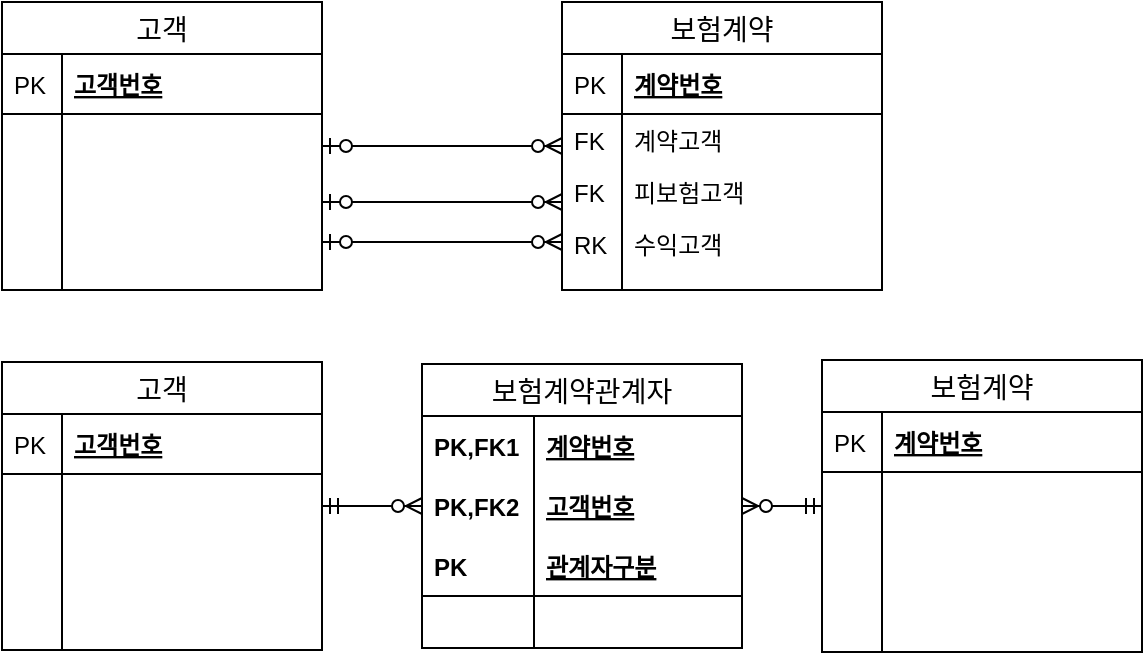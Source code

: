 <mxfile version="13.1.3" pages="4">
    <diagram id="6hGFLwfOUW9BJ-s0fimq" name="Page-1">
        <mxGraphModel dx="898" dy="680" grid="1" gridSize="10" guides="1" tooltips="1" connect="1" arrows="1" fold="1" page="1" pageScale="1" pageWidth="827" pageHeight="1169" math="0" shadow="0">
            <root>
                <mxCell id="0"/>
                <mxCell id="1" parent="0"/>
                <mxCell id="2" value="고객" style="swimlane;fontStyle=0;childLayout=stackLayout;horizontal=1;startSize=26;horizontalStack=0;resizeParent=1;resizeParentMax=0;resizeLast=0;collapsible=1;marginBottom=0;align=center;fontSize=14;" vertex="1" parent="1">
                    <mxGeometry x="160" y="280" width="160" height="144" as="geometry"/>
                </mxCell>
                <mxCell id="3" value="고객번호" style="shape=partialRectangle;top=0;left=0;right=0;bottom=1;align=left;verticalAlign=middle;fillColor=none;spacingLeft=34;spacingRight=4;overflow=hidden;rotatable=0;points=[[0,0.5],[1,0.5]];portConstraint=eastwest;dropTarget=0;fontStyle=5;fontSize=12;" vertex="1" parent="2">
                    <mxGeometry y="26" width="160" height="30" as="geometry"/>
                </mxCell>
                <mxCell id="4" value="PK" style="shape=partialRectangle;top=0;left=0;bottom=0;fillColor=none;align=left;verticalAlign=middle;spacingLeft=4;spacingRight=4;overflow=hidden;rotatable=0;points=[];portConstraint=eastwest;part=1;fontSize=12;" vertex="1" connectable="0" parent="3">
                    <mxGeometry width="30" height="30" as="geometry"/>
                </mxCell>
                <mxCell id="5" value="" style="shape=partialRectangle;top=0;left=0;right=0;bottom=0;align=left;verticalAlign=top;fillColor=none;spacingLeft=34;spacingRight=4;overflow=hidden;rotatable=0;points=[[0,0.5],[1,0.5]];portConstraint=eastwest;dropTarget=0;fontSize=12;" vertex="1" parent="2">
                    <mxGeometry y="56" width="160" height="26" as="geometry"/>
                </mxCell>
                <mxCell id="6" value="" style="shape=partialRectangle;top=0;left=0;bottom=0;fillColor=none;align=left;verticalAlign=top;spacingLeft=4;spacingRight=4;overflow=hidden;rotatable=0;points=[];portConstraint=eastwest;part=1;fontSize=12;" vertex="1" connectable="0" parent="5">
                    <mxGeometry width="30" height="26" as="geometry"/>
                </mxCell>
                <mxCell id="7" value="" style="shape=partialRectangle;top=0;left=0;right=0;bottom=0;align=left;verticalAlign=top;fillColor=none;spacingLeft=34;spacingRight=4;overflow=hidden;rotatable=0;points=[[0,0.5],[1,0.5]];portConstraint=eastwest;dropTarget=0;fontSize=12;" vertex="1" parent="2">
                    <mxGeometry y="82" width="160" height="26" as="geometry"/>
                </mxCell>
                <mxCell id="8" value="" style="shape=partialRectangle;top=0;left=0;bottom=0;fillColor=none;align=left;verticalAlign=top;spacingLeft=4;spacingRight=4;overflow=hidden;rotatable=0;points=[];portConstraint=eastwest;part=1;fontSize=12;" vertex="1" connectable="0" parent="7">
                    <mxGeometry width="30" height="26" as="geometry"/>
                </mxCell>
                <mxCell id="9" value="" style="shape=partialRectangle;top=0;left=0;right=0;bottom=0;align=left;verticalAlign=top;fillColor=none;spacingLeft=34;spacingRight=4;overflow=hidden;rotatable=0;points=[[0,0.5],[1,0.5]];portConstraint=eastwest;dropTarget=0;fontSize=12;" vertex="1" parent="2">
                    <mxGeometry y="108" width="160" height="26" as="geometry"/>
                </mxCell>
                <mxCell id="10" value="" style="shape=partialRectangle;top=0;left=0;bottom=0;fillColor=none;align=left;verticalAlign=top;spacingLeft=4;spacingRight=4;overflow=hidden;rotatable=0;points=[];portConstraint=eastwest;part=1;fontSize=12;" vertex="1" connectable="0" parent="9">
                    <mxGeometry width="30" height="26" as="geometry"/>
                </mxCell>
                <mxCell id="11" value="" style="shape=partialRectangle;top=0;left=0;right=0;bottom=0;align=left;verticalAlign=top;fillColor=none;spacingLeft=34;spacingRight=4;overflow=hidden;rotatable=0;points=[[0,0.5],[1,0.5]];portConstraint=eastwest;dropTarget=0;fontSize=12;" vertex="1" parent="2">
                    <mxGeometry y="134" width="160" height="10" as="geometry"/>
                </mxCell>
                <mxCell id="12" value="" style="shape=partialRectangle;top=0;left=0;bottom=0;fillColor=none;align=left;verticalAlign=top;spacingLeft=4;spacingRight=4;overflow=hidden;rotatable=0;points=[];portConstraint=eastwest;part=1;fontSize=12;" vertex="1" connectable="0" parent="11">
                    <mxGeometry width="30" height="10" as="geometry"/>
                </mxCell>
                <mxCell id="13" value="보험계약" style="swimlane;fontStyle=0;childLayout=stackLayout;horizontal=1;startSize=26;horizontalStack=0;resizeParent=1;resizeParentMax=0;resizeLast=0;collapsible=1;marginBottom=0;align=center;fontSize=14;" vertex="1" parent="1">
                    <mxGeometry x="440" y="280" width="160" height="144" as="geometry"/>
                </mxCell>
                <mxCell id="14" value="계약번호" style="shape=partialRectangle;top=0;left=0;right=0;bottom=1;align=left;verticalAlign=middle;fillColor=none;spacingLeft=34;spacingRight=4;overflow=hidden;rotatable=0;points=[[0,0.5],[1,0.5]];portConstraint=eastwest;dropTarget=0;fontStyle=5;fontSize=12;" vertex="1" parent="13">
                    <mxGeometry y="26" width="160" height="30" as="geometry"/>
                </mxCell>
                <mxCell id="15" value="PK" style="shape=partialRectangle;top=0;left=0;bottom=0;fillColor=none;align=left;verticalAlign=middle;spacingLeft=4;spacingRight=4;overflow=hidden;rotatable=0;points=[];portConstraint=eastwest;part=1;fontSize=12;" vertex="1" connectable="0" parent="14">
                    <mxGeometry width="30" height="30" as="geometry"/>
                </mxCell>
                <mxCell id="16" value="계약고객" style="shape=partialRectangle;top=0;left=0;right=0;bottom=0;align=left;verticalAlign=top;fillColor=none;spacingLeft=34;spacingRight=4;overflow=hidden;rotatable=0;points=[[0,0.5],[1,0.5]];portConstraint=eastwest;dropTarget=0;fontSize=12;" vertex="1" parent="13">
                    <mxGeometry y="56" width="160" height="26" as="geometry"/>
                </mxCell>
                <mxCell id="17" value="FK" style="shape=partialRectangle;top=0;left=0;bottom=0;fillColor=none;align=left;verticalAlign=top;spacingLeft=4;spacingRight=4;overflow=hidden;rotatable=0;points=[];portConstraint=eastwest;part=1;fontSize=12;" vertex="1" connectable="0" parent="16">
                    <mxGeometry width="30" height="26" as="geometry"/>
                </mxCell>
                <mxCell id="18" value="피보험고객" style="shape=partialRectangle;top=0;left=0;right=0;bottom=0;align=left;verticalAlign=top;fillColor=none;spacingLeft=34;spacingRight=4;overflow=hidden;rotatable=0;points=[[0,0.5],[1,0.5]];portConstraint=eastwest;dropTarget=0;fontSize=12;" vertex="1" parent="13">
                    <mxGeometry y="82" width="160" height="26" as="geometry"/>
                </mxCell>
                <mxCell id="19" value="FK" style="shape=partialRectangle;top=0;left=0;bottom=0;fillColor=none;align=left;verticalAlign=top;spacingLeft=4;spacingRight=4;overflow=hidden;rotatable=0;points=[];portConstraint=eastwest;part=1;fontSize=12;" vertex="1" connectable="0" parent="18">
                    <mxGeometry width="30" height="26" as="geometry"/>
                </mxCell>
                <mxCell id="20" value="수익고객" style="shape=partialRectangle;top=0;left=0;right=0;bottom=0;align=left;verticalAlign=top;fillColor=none;spacingLeft=34;spacingRight=4;overflow=hidden;rotatable=0;points=[[0,0.5],[1,0.5]];portConstraint=eastwest;dropTarget=0;fontSize=12;" vertex="1" parent="13">
                    <mxGeometry y="108" width="160" height="26" as="geometry"/>
                </mxCell>
                <mxCell id="21" value="RK" style="shape=partialRectangle;top=0;left=0;bottom=0;fillColor=none;align=left;verticalAlign=top;spacingLeft=4;spacingRight=4;overflow=hidden;rotatable=0;points=[];portConstraint=eastwest;part=1;fontSize=12;" vertex="1" connectable="0" parent="20">
                    <mxGeometry width="30" height="26" as="geometry"/>
                </mxCell>
                <mxCell id="22" value="" style="shape=partialRectangle;top=0;left=0;right=0;bottom=0;align=left;verticalAlign=top;fillColor=none;spacingLeft=34;spacingRight=4;overflow=hidden;rotatable=0;points=[[0,0.5],[1,0.5]];portConstraint=eastwest;dropTarget=0;fontSize=12;" vertex="1" parent="13">
                    <mxGeometry y="134" width="160" height="10" as="geometry"/>
                </mxCell>
                <mxCell id="23" value="" style="shape=partialRectangle;top=0;left=0;bottom=0;fillColor=none;align=left;verticalAlign=top;spacingLeft=4;spacingRight=4;overflow=hidden;rotatable=0;points=[];portConstraint=eastwest;part=1;fontSize=12;" vertex="1" connectable="0" parent="22">
                    <mxGeometry width="30" height="10" as="geometry"/>
                </mxCell>
                <mxCell id="25" value="" style="edgeStyle=entityRelationEdgeStyle;fontSize=12;html=1;endArrow=ERzeroToMany;startArrow=ERzeroToOne;" edge="1" parent="1" source="2" target="13">
                    <mxGeometry width="100" height="100" relative="1" as="geometry">
                        <mxPoint x="340" y="300" as="sourcePoint"/>
                        <mxPoint x="440" y="200" as="targetPoint"/>
                    </mxGeometry>
                </mxCell>
                <mxCell id="26" value="" style="edgeStyle=entityRelationEdgeStyle;fontSize=12;html=1;endArrow=ERzeroToMany;startArrow=ERzeroToOne;" edge="1" parent="1">
                    <mxGeometry width="100" height="100" relative="1" as="geometry">
                        <mxPoint x="320" y="380" as="sourcePoint"/>
                        <mxPoint x="440" y="380" as="targetPoint"/>
                    </mxGeometry>
                </mxCell>
                <mxCell id="27" value="" style="edgeStyle=entityRelationEdgeStyle;fontSize=12;html=1;endArrow=ERzeroToMany;startArrow=ERzeroToOne;" edge="1" parent="1">
                    <mxGeometry width="100" height="100" relative="1" as="geometry">
                        <mxPoint x="320" y="400" as="sourcePoint"/>
                        <mxPoint x="440" y="400" as="targetPoint"/>
                    </mxGeometry>
                </mxCell>
                <mxCell id="50" value="" style="edgeStyle=entityRelationEdgeStyle;fontSize=12;html=1;endArrow=ERzeroToMany;startArrow=ERmandOne;startFill=0;" edge="1" parent="1" source="28" target="92">
                    <mxGeometry width="100" height="100" relative="1" as="geometry">
                        <mxPoint x="340" y="480" as="sourcePoint"/>
                        <mxPoint x="400" y="524" as="targetPoint"/>
                    </mxGeometry>
                </mxCell>
                <mxCell id="28" value="고객" style="swimlane;fontStyle=0;childLayout=stackLayout;horizontal=1;startSize=26;horizontalStack=0;resizeParent=1;resizeParentMax=0;resizeLast=0;collapsible=1;marginBottom=0;align=center;fontSize=14;" vertex="1" parent="1">
                    <mxGeometry x="160" y="460" width="160" height="144" as="geometry"/>
                </mxCell>
                <mxCell id="29" value="고객번호" style="shape=partialRectangle;top=0;left=0;right=0;bottom=1;align=left;verticalAlign=middle;fillColor=none;spacingLeft=34;spacingRight=4;overflow=hidden;rotatable=0;points=[[0,0.5],[1,0.5]];portConstraint=eastwest;dropTarget=0;fontStyle=5;fontSize=12;" vertex="1" parent="28">
                    <mxGeometry y="26" width="160" height="30" as="geometry"/>
                </mxCell>
                <mxCell id="30" value="PK" style="shape=partialRectangle;top=0;left=0;bottom=0;fillColor=none;align=left;verticalAlign=middle;spacingLeft=4;spacingRight=4;overflow=hidden;rotatable=0;points=[];portConstraint=eastwest;part=1;fontSize=12;" vertex="1" connectable="0" parent="29">
                    <mxGeometry width="30" height="30" as="geometry"/>
                </mxCell>
                <mxCell id="31" value="" style="shape=partialRectangle;top=0;left=0;right=0;bottom=0;align=left;verticalAlign=top;fillColor=none;spacingLeft=34;spacingRight=4;overflow=hidden;rotatable=0;points=[[0,0.5],[1,0.5]];portConstraint=eastwest;dropTarget=0;fontSize=12;" vertex="1" parent="28">
                    <mxGeometry y="56" width="160" height="26" as="geometry"/>
                </mxCell>
                <mxCell id="32" value="" style="shape=partialRectangle;top=0;left=0;bottom=0;fillColor=none;align=left;verticalAlign=top;spacingLeft=4;spacingRight=4;overflow=hidden;rotatable=0;points=[];portConstraint=eastwest;part=1;fontSize=12;" vertex="1" connectable="0" parent="31">
                    <mxGeometry width="30" height="26" as="geometry"/>
                </mxCell>
                <mxCell id="33" value="" style="shape=partialRectangle;top=0;left=0;right=0;bottom=0;align=left;verticalAlign=top;fillColor=none;spacingLeft=34;spacingRight=4;overflow=hidden;rotatable=0;points=[[0,0.5],[1,0.5]];portConstraint=eastwest;dropTarget=0;fontSize=12;" vertex="1" parent="28">
                    <mxGeometry y="82" width="160" height="26" as="geometry"/>
                </mxCell>
                <mxCell id="34" value="" style="shape=partialRectangle;top=0;left=0;bottom=0;fillColor=none;align=left;verticalAlign=top;spacingLeft=4;spacingRight=4;overflow=hidden;rotatable=0;points=[];portConstraint=eastwest;part=1;fontSize=12;" vertex="1" connectable="0" parent="33">
                    <mxGeometry width="30" height="26" as="geometry"/>
                </mxCell>
                <mxCell id="35" value="" style="shape=partialRectangle;top=0;left=0;right=0;bottom=0;align=left;verticalAlign=top;fillColor=none;spacingLeft=34;spacingRight=4;overflow=hidden;rotatable=0;points=[[0,0.5],[1,0.5]];portConstraint=eastwest;dropTarget=0;fontSize=12;" vertex="1" parent="28">
                    <mxGeometry y="108" width="160" height="26" as="geometry"/>
                </mxCell>
                <mxCell id="36" value="" style="shape=partialRectangle;top=0;left=0;bottom=0;fillColor=none;align=left;verticalAlign=top;spacingLeft=4;spacingRight=4;overflow=hidden;rotatable=0;points=[];portConstraint=eastwest;part=1;fontSize=12;" vertex="1" connectable="0" parent="35">
                    <mxGeometry width="30" height="26" as="geometry"/>
                </mxCell>
                <mxCell id="37" value="" style="shape=partialRectangle;top=0;left=0;right=0;bottom=0;align=left;verticalAlign=top;fillColor=none;spacingLeft=34;spacingRight=4;overflow=hidden;rotatable=0;points=[[0,0.5],[1,0.5]];portConstraint=eastwest;dropTarget=0;fontSize=12;" vertex="1" parent="28">
                    <mxGeometry y="134" width="160" height="10" as="geometry"/>
                </mxCell>
                <mxCell id="38" value="" style="shape=partialRectangle;top=0;left=0;bottom=0;fillColor=none;align=left;verticalAlign=top;spacingLeft=4;spacingRight=4;overflow=hidden;rotatable=0;points=[];portConstraint=eastwest;part=1;fontSize=12;" vertex="1" connectable="0" parent="37">
                    <mxGeometry width="30" height="10" as="geometry"/>
                </mxCell>
                <mxCell id="101" value="" style="edgeStyle=entityRelationEdgeStyle;fontSize=12;html=1;endArrow=ERmandOne;startArrow=ERzeroToMany;startFill=1;endFill=0;" edge="1" parent="1" source="92" target="53">
                    <mxGeometry width="100" height="100" relative="1" as="geometry">
                        <mxPoint x="580" y="540.5" as="sourcePoint"/>
                        <mxPoint x="650" y="540.5" as="targetPoint"/>
                    </mxGeometry>
                </mxCell>
                <mxCell id="92" value="보험계약관계자" style="swimlane;fontStyle=0;childLayout=stackLayout;horizontal=1;startSize=26;horizontalStack=0;resizeParent=1;resizeParentMax=0;resizeLast=0;collapsible=1;marginBottom=0;align=center;fontSize=14;" vertex="1" parent="1">
                    <mxGeometry x="370" y="461" width="160" height="142" as="geometry"/>
                </mxCell>
                <mxCell id="93" value="계약번호" style="shape=partialRectangle;top=0;left=0;right=0;bottom=0;align=left;verticalAlign=middle;fillColor=none;spacingLeft=60;spacingRight=4;overflow=hidden;rotatable=0;points=[[0,0.5],[1,0.5]];portConstraint=eastwest;dropTarget=0;fontStyle=5;fontSize=12;" vertex="1" parent="92">
                    <mxGeometry y="26" width="160" height="30" as="geometry"/>
                </mxCell>
                <mxCell id="94" value="PK,FK1" style="shape=partialRectangle;fontStyle=1;top=0;left=0;bottom=0;fillColor=none;align=left;verticalAlign=middle;spacingLeft=4;spacingRight=4;overflow=hidden;rotatable=0;points=[];portConstraint=eastwest;part=1;fontSize=12;" vertex="1" connectable="0" parent="93">
                    <mxGeometry width="56" height="30" as="geometry"/>
                </mxCell>
                <mxCell id="99" value="고객번호" style="shape=partialRectangle;top=0;left=0;right=0;bottom=0;align=left;verticalAlign=middle;fillColor=none;spacingLeft=60;spacingRight=4;overflow=hidden;rotatable=0;points=[[0,0.5],[1,0.5]];portConstraint=eastwest;dropTarget=0;fontStyle=5;fontSize=12;" vertex="1" parent="92">
                    <mxGeometry y="56" width="160" height="30" as="geometry"/>
                </mxCell>
                <mxCell id="100" value="PK,FK2" style="shape=partialRectangle;fontStyle=1;top=0;left=0;bottom=0;fillColor=none;align=left;verticalAlign=middle;spacingLeft=4;spacingRight=4;overflow=hidden;rotatable=0;points=[];portConstraint=eastwest;part=1;fontSize=12;" vertex="1" connectable="0" parent="99">
                    <mxGeometry width="56" height="30" as="geometry"/>
                </mxCell>
                <mxCell id="95" value="관계자구분" style="shape=partialRectangle;top=0;left=0;right=0;bottom=1;align=left;verticalAlign=middle;fillColor=none;spacingLeft=60;spacingRight=4;overflow=hidden;rotatable=0;points=[[0,0.5],[1,0.5]];portConstraint=eastwest;dropTarget=0;fontStyle=5;fontSize=12;" vertex="1" parent="92">
                    <mxGeometry y="86" width="160" height="30" as="geometry"/>
                </mxCell>
                <mxCell id="96" value="PK" style="shape=partialRectangle;fontStyle=1;top=0;left=0;bottom=0;fillColor=none;align=left;verticalAlign=middle;spacingLeft=4;spacingRight=4;overflow=hidden;rotatable=0;points=[];portConstraint=eastwest;part=1;fontSize=12;" vertex="1" connectable="0" parent="95">
                    <mxGeometry width="56" height="30" as="geometry"/>
                </mxCell>
                <mxCell id="97" value="" style="shape=partialRectangle;top=0;left=0;right=0;bottom=0;align=left;verticalAlign=top;fillColor=none;spacingLeft=60;spacingRight=4;overflow=hidden;rotatable=0;points=[[0,0.5],[1,0.5]];portConstraint=eastwest;dropTarget=0;fontSize=12;" vertex="1" parent="92">
                    <mxGeometry y="116" width="160" height="26" as="geometry"/>
                </mxCell>
                <mxCell id="98" value="" style="shape=partialRectangle;top=0;left=0;bottom=0;fillColor=none;align=left;verticalAlign=top;spacingLeft=4;spacingRight=4;overflow=hidden;rotatable=0;points=[];portConstraint=eastwest;part=1;fontSize=12;" vertex="1" connectable="0" parent="97">
                    <mxGeometry width="56" height="26" as="geometry"/>
                </mxCell>
                <mxCell id="53" value="보험계약" style="swimlane;fontStyle=0;childLayout=stackLayout;horizontal=1;startSize=26;horizontalStack=0;resizeParent=1;resizeParentMax=0;resizeLast=0;collapsible=1;marginBottom=0;align=center;fontSize=14;" vertex="1" parent="1">
                    <mxGeometry x="570" y="459" width="160" height="146" as="geometry"/>
                </mxCell>
                <mxCell id="54" value="계약번호" style="shape=partialRectangle;top=0;left=0;right=0;bottom=1;align=left;verticalAlign=middle;fillColor=none;spacingLeft=34;spacingRight=4;overflow=hidden;rotatable=0;points=[[0,0.5],[1,0.5]];portConstraint=eastwest;dropTarget=0;fontStyle=5;fontSize=12;" vertex="1" parent="53">
                    <mxGeometry y="26" width="160" height="30" as="geometry"/>
                </mxCell>
                <mxCell id="55" value="PK" style="shape=partialRectangle;top=0;left=0;bottom=0;fillColor=none;align=left;verticalAlign=middle;spacingLeft=4;spacingRight=4;overflow=hidden;rotatable=0;points=[];portConstraint=eastwest;part=1;fontSize=12;" vertex="1" connectable="0" parent="54">
                    <mxGeometry width="30" height="30" as="geometry"/>
                </mxCell>
                <mxCell id="62" value="" style="shape=partialRectangle;top=0;left=0;right=0;bottom=0;align=left;verticalAlign=top;fillColor=none;spacingLeft=34;spacingRight=4;overflow=hidden;rotatable=0;points=[[0,0.5],[1,0.5]];portConstraint=eastwest;dropTarget=0;fontSize=12;" vertex="1" parent="53">
                    <mxGeometry y="56" width="160" height="10" as="geometry"/>
                </mxCell>
                <mxCell id="63" value="" style="shape=partialRectangle;top=0;left=0;bottom=0;fillColor=none;align=left;verticalAlign=top;spacingLeft=4;spacingRight=4;overflow=hidden;rotatable=0;points=[];portConstraint=eastwest;part=1;fontSize=12;" vertex="1" connectable="0" parent="62">
                    <mxGeometry width="30" height="10" as="geometry"/>
                </mxCell>
                <mxCell id="64" value="" style="shape=partialRectangle;top=0;left=0;right=0;bottom=0;align=left;verticalAlign=top;fillColor=none;spacingLeft=34;spacingRight=4;overflow=hidden;rotatable=0;points=[[0,0.5],[1,0.5]];portConstraint=eastwest;dropTarget=0;fontSize=12;" vertex="1" parent="53">
                    <mxGeometry y="66" width="160" height="10" as="geometry"/>
                </mxCell>
                <mxCell id="65" value="" style="shape=partialRectangle;top=0;left=0;bottom=0;fillColor=none;align=left;verticalAlign=top;spacingLeft=4;spacingRight=4;overflow=hidden;rotatable=0;points=[];portConstraint=eastwest;part=1;fontSize=12;" vertex="1" connectable="0" parent="64">
                    <mxGeometry width="30" height="10" as="geometry"/>
                </mxCell>
                <mxCell id="66" value="" style="shape=partialRectangle;top=0;left=0;right=0;bottom=0;align=left;verticalAlign=top;fillColor=none;spacingLeft=34;spacingRight=4;overflow=hidden;rotatable=0;points=[[0,0.5],[1,0.5]];portConstraint=eastwest;dropTarget=0;fontSize=12;" vertex="1" parent="53">
                    <mxGeometry y="76" width="160" height="10" as="geometry"/>
                </mxCell>
                <mxCell id="67" value="" style="shape=partialRectangle;top=0;left=0;bottom=0;fillColor=none;align=left;verticalAlign=top;spacingLeft=4;spacingRight=4;overflow=hidden;rotatable=0;points=[];portConstraint=eastwest;part=1;fontSize=12;" vertex="1" connectable="0" parent="66">
                    <mxGeometry width="30" height="10" as="geometry"/>
                </mxCell>
                <mxCell id="68" value="" style="shape=partialRectangle;top=0;left=0;right=0;bottom=0;align=left;verticalAlign=top;fillColor=none;spacingLeft=34;spacingRight=4;overflow=hidden;rotatable=0;points=[[0,0.5],[1,0.5]];portConstraint=eastwest;dropTarget=0;fontSize=12;" vertex="1" parent="53">
                    <mxGeometry y="86" width="160" height="10" as="geometry"/>
                </mxCell>
                <mxCell id="69" value="" style="shape=partialRectangle;top=0;left=0;bottom=0;fillColor=none;align=left;verticalAlign=top;spacingLeft=4;spacingRight=4;overflow=hidden;rotatable=0;points=[];portConstraint=eastwest;part=1;fontSize=12;" vertex="1" connectable="0" parent="68">
                    <mxGeometry width="30" height="10" as="geometry"/>
                </mxCell>
                <mxCell id="70" value="" style="shape=partialRectangle;top=0;left=0;right=0;bottom=0;align=left;verticalAlign=top;fillColor=none;spacingLeft=34;spacingRight=4;overflow=hidden;rotatable=0;points=[[0,0.5],[1,0.5]];portConstraint=eastwest;dropTarget=0;fontSize=12;" vertex="1" parent="53">
                    <mxGeometry y="96" width="160" height="10" as="geometry"/>
                </mxCell>
                <mxCell id="71" value="" style="shape=partialRectangle;top=0;left=0;bottom=0;fillColor=none;align=left;verticalAlign=top;spacingLeft=4;spacingRight=4;overflow=hidden;rotatable=0;points=[];portConstraint=eastwest;part=1;fontSize=12;" vertex="1" connectable="0" parent="70">
                    <mxGeometry width="30" height="10" as="geometry"/>
                </mxCell>
                <mxCell id="72" value="" style="shape=partialRectangle;top=0;left=0;right=0;bottom=0;align=left;verticalAlign=top;fillColor=none;spacingLeft=34;spacingRight=4;overflow=hidden;rotatable=0;points=[[0,0.5],[1,0.5]];portConstraint=eastwest;dropTarget=0;fontSize=12;" vertex="1" parent="53">
                    <mxGeometry y="106" width="160" height="10" as="geometry"/>
                </mxCell>
                <mxCell id="73" value="" style="shape=partialRectangle;top=0;left=0;bottom=0;fillColor=none;align=left;verticalAlign=top;spacingLeft=4;spacingRight=4;overflow=hidden;rotatable=0;points=[];portConstraint=eastwest;part=1;fontSize=12;" vertex="1" connectable="0" parent="72">
                    <mxGeometry width="30" height="10" as="geometry"/>
                </mxCell>
                <mxCell id="74" value="" style="shape=partialRectangle;top=0;left=0;right=0;bottom=0;align=left;verticalAlign=top;fillColor=none;spacingLeft=34;spacingRight=4;overflow=hidden;rotatable=0;points=[[0,0.5],[1,0.5]];portConstraint=eastwest;dropTarget=0;fontSize=12;" vertex="1" parent="53">
                    <mxGeometry y="116" width="160" height="10" as="geometry"/>
                </mxCell>
                <mxCell id="75" value="" style="shape=partialRectangle;top=0;left=0;bottom=0;fillColor=none;align=left;verticalAlign=top;spacingLeft=4;spacingRight=4;overflow=hidden;rotatable=0;points=[];portConstraint=eastwest;part=1;fontSize=12;" vertex="1" connectable="0" parent="74">
                    <mxGeometry width="30" height="10" as="geometry"/>
                </mxCell>
                <mxCell id="76" value="" style="shape=partialRectangle;top=0;left=0;right=0;bottom=0;align=left;verticalAlign=top;fillColor=none;spacingLeft=34;spacingRight=4;overflow=hidden;rotatable=0;points=[[0,0.5],[1,0.5]];portConstraint=eastwest;dropTarget=0;fontSize=12;" vertex="1" parent="53">
                    <mxGeometry y="126" width="160" height="10" as="geometry"/>
                </mxCell>
                <mxCell id="77" value="" style="shape=partialRectangle;top=0;left=0;bottom=0;fillColor=none;align=left;verticalAlign=top;spacingLeft=4;spacingRight=4;overflow=hidden;rotatable=0;points=[];portConstraint=eastwest;part=1;fontSize=12;" vertex="1" connectable="0" parent="76">
                    <mxGeometry width="30" height="10" as="geometry"/>
                </mxCell>
                <mxCell id="78" value="" style="shape=partialRectangle;top=0;left=0;right=0;bottom=0;align=left;verticalAlign=top;fillColor=none;spacingLeft=34;spacingRight=4;overflow=hidden;rotatable=0;points=[[0,0.5],[1,0.5]];portConstraint=eastwest;dropTarget=0;fontSize=12;" vertex="1" parent="53">
                    <mxGeometry y="136" width="160" height="10" as="geometry"/>
                </mxCell>
                <mxCell id="79" value="" style="shape=partialRectangle;top=0;left=0;bottom=0;fillColor=none;align=left;verticalAlign=top;spacingLeft=4;spacingRight=4;overflow=hidden;rotatable=0;points=[];portConstraint=eastwest;part=1;fontSize=12;" vertex="1" connectable="0" parent="78">
                    <mxGeometry width="30" height="10" as="geometry"/>
                </mxCell>
            </root>
        </mxGraphModel>
    </diagram>
    <diagram id="q4fru1bXHp8ll9Yg1KXb" name="Page-2">
        <mxGraphModel dx="898" dy="680" grid="1" gridSize="10" guides="1" tooltips="1" connect="1" arrows="1" fold="1" page="1" pageScale="1" pageWidth="827" pageHeight="1169" math="0" shadow="0">
            <root>
                <mxCell id="ZxXFYAdJ4NKaeIVcN3Sr-0"/>
                <mxCell id="ZxXFYAdJ4NKaeIVcN3Sr-1" parent="ZxXFYAdJ4NKaeIVcN3Sr-0"/>
                <mxCell id="-L5IwGoB3iDpK7XUdHrC-25" value="" style="edgeStyle=entityRelationEdgeStyle;fontSize=12;html=1;endArrow=ERmandOne;startArrow=ERzeroToMany;startFill=1;endFill=0;" edge="1" parent="ZxXFYAdJ4NKaeIVcN3Sr-1">
                    <mxGeometry width="100" height="100" relative="1" as="geometry">
                        <mxPoint x="320" y="532" as="sourcePoint"/>
                        <mxPoint x="370" y="532" as="targetPoint"/>
                    </mxGeometry>
                </mxCell>
                <mxCell id="-L5IwGoB3iDpK7XUdHrC-37" value="" style="edgeStyle=entityRelationEdgeStyle;fontSize=12;html=1;endArrow=ERzeroToMany;startArrow=ERmandOne;startFill=0;endFill=1;" edge="1" parent="ZxXFYAdJ4NKaeIVcN3Sr-1">
                    <mxGeometry width="100" height="100" relative="1" as="geometry">
                        <mxPoint x="530" y="520" as="sourcePoint"/>
                        <mxPoint x="570" y="520" as="targetPoint"/>
                    </mxGeometry>
                </mxCell>
                <mxCell id="-L5IwGoB3iDpK7XUdHrC-91" value="회원" style="swimlane;fontStyle=0;childLayout=stackLayout;horizontal=1;startSize=26;horizontalStack=0;resizeParent=1;resizeParentMax=0;resizeLast=0;collapsible=1;marginBottom=0;align=center;fontSize=14;" vertex="1" parent="ZxXFYAdJ4NKaeIVcN3Sr-1">
                    <mxGeometry x="370" y="486" width="160" height="92" as="geometry"/>
                </mxCell>
                <mxCell id="-L5IwGoB3iDpK7XUdHrC-92" value="회원번호" style="shape=partialRectangle;top=0;left=0;right=0;bottom=1;align=left;verticalAlign=middle;fillColor=none;spacingLeft=34;spacingRight=4;overflow=hidden;rotatable=0;points=[[0,0.5],[1,0.5]];portConstraint=eastwest;dropTarget=0;fontStyle=5;fontSize=12;" vertex="1" parent="-L5IwGoB3iDpK7XUdHrC-91">
                    <mxGeometry y="26" width="160" height="30" as="geometry"/>
                </mxCell>
                <mxCell id="-L5IwGoB3iDpK7XUdHrC-93" value="PK" style="shape=partialRectangle;top=0;left=0;bottom=0;fillColor=none;align=left;verticalAlign=middle;spacingLeft=4;spacingRight=4;overflow=hidden;rotatable=0;points=[];portConstraint=eastwest;part=1;fontSize=12;" vertex="1" connectable="0" parent="-L5IwGoB3iDpK7XUdHrC-92">
                    <mxGeometry width="30" height="30" as="geometry"/>
                </mxCell>
                <mxCell id="-L5IwGoB3iDpK7XUdHrC-104" value="" style="shape=partialRectangle;top=0;left=0;right=0;bottom=0;align=left;verticalAlign=top;fillColor=none;spacingLeft=34;spacingRight=4;overflow=hidden;rotatable=0;points=[[0,0.5],[1,0.5]];portConstraint=eastwest;dropTarget=0;fontSize=12;" vertex="1" parent="-L5IwGoB3iDpK7XUdHrC-91">
                    <mxGeometry y="56" width="160" height="26" as="geometry"/>
                </mxCell>
                <mxCell id="-L5IwGoB3iDpK7XUdHrC-105" value="" style="shape=partialRectangle;top=0;left=0;bottom=0;fillColor=none;align=left;verticalAlign=top;spacingLeft=4;spacingRight=4;overflow=hidden;rotatable=0;points=[];portConstraint=eastwest;part=1;fontSize=12;" vertex="1" connectable="0" parent="-L5IwGoB3iDpK7XUdHrC-104">
                    <mxGeometry width="30" height="26" as="geometry"/>
                </mxCell>
                <mxCell id="-L5IwGoB3iDpK7XUdHrC-106" value="" style="shape=partialRectangle;top=0;left=0;right=0;bottom=0;align=left;verticalAlign=top;fillColor=none;spacingLeft=34;spacingRight=4;overflow=hidden;rotatable=0;points=[[0,0.5],[1,0.5]];portConstraint=eastwest;dropTarget=0;fontSize=12;" vertex="1" parent="-L5IwGoB3iDpK7XUdHrC-91">
                    <mxGeometry y="82" width="160" height="10" as="geometry"/>
                </mxCell>
                <mxCell id="-L5IwGoB3iDpK7XUdHrC-107" value="" style="shape=partialRectangle;top=0;left=0;bottom=0;fillColor=none;align=left;verticalAlign=top;spacingLeft=4;spacingRight=4;overflow=hidden;rotatable=0;points=[];portConstraint=eastwest;part=1;fontSize=12;" vertex="1" connectable="0" parent="-L5IwGoB3iDpK7XUdHrC-106">
                    <mxGeometry width="30" height="10" as="geometry"/>
                </mxCell>
                <mxCell id="-L5IwGoB3iDpK7XUdHrC-112" value="주소" style="swimlane;fontStyle=0;childLayout=stackLayout;horizontal=1;startSize=26;horizontalStack=0;resizeParent=1;resizeParentMax=0;resizeLast=0;collapsible=1;marginBottom=0;align=center;fontSize=14;" vertex="1" parent="ZxXFYAdJ4NKaeIVcN3Sr-1">
                    <mxGeometry x="160" y="463" width="160" height="138" as="geometry"/>
                </mxCell>
                <mxCell id="-L5IwGoB3iDpK7XUdHrC-113" value="회원번호" style="shape=partialRectangle;top=0;left=0;right=0;bottom=0;align=left;verticalAlign=middle;fillColor=none;spacingLeft=60;spacingRight=4;overflow=hidden;rotatable=0;points=[[0,0.5],[1,0.5]];portConstraint=eastwest;dropTarget=0;fontStyle=5;fontSize=12;" vertex="1" parent="-L5IwGoB3iDpK7XUdHrC-112">
                    <mxGeometry y="26" width="160" height="30" as="geometry"/>
                </mxCell>
                <mxCell id="-L5IwGoB3iDpK7XUdHrC-114" value="PK,FK" style="shape=partialRectangle;fontStyle=1;top=0;left=0;bottom=0;fillColor=none;align=left;verticalAlign=middle;spacingLeft=4;spacingRight=4;overflow=hidden;rotatable=0;points=[];portConstraint=eastwest;part=1;fontSize=12;" vertex="1" connectable="0" parent="-L5IwGoB3iDpK7XUdHrC-113">
                    <mxGeometry width="56" height="30" as="geometry"/>
                </mxCell>
                <mxCell id="-L5IwGoB3iDpK7XUdHrC-115" value="주소구분" style="shape=partialRectangle;top=0;left=0;right=0;bottom=1;align=left;verticalAlign=middle;fillColor=none;spacingLeft=60;spacingRight=4;overflow=hidden;rotatable=0;points=[[0,0.5],[1,0.5]];portConstraint=eastwest;dropTarget=0;fontStyle=5;fontSize=12;" vertex="1" parent="-L5IwGoB3iDpK7XUdHrC-112">
                    <mxGeometry y="56" width="160" height="30" as="geometry"/>
                </mxCell>
                <mxCell id="-L5IwGoB3iDpK7XUdHrC-116" value="PK" style="shape=partialRectangle;fontStyle=1;top=0;left=0;bottom=0;fillColor=none;align=left;verticalAlign=middle;spacingLeft=4;spacingRight=4;overflow=hidden;rotatable=0;points=[];portConstraint=eastwest;part=1;fontSize=12;" vertex="1" connectable="0" parent="-L5IwGoB3iDpK7XUdHrC-115">
                    <mxGeometry width="56" height="30" as="geometry"/>
                </mxCell>
                <mxCell id="-L5IwGoB3iDpK7XUdHrC-117" value="우편번호" style="shape=partialRectangle;top=0;left=0;right=0;bottom=0;align=left;verticalAlign=top;fillColor=none;spacingLeft=60;spacingRight=4;overflow=hidden;rotatable=0;points=[[0,0.5],[1,0.5]];portConstraint=eastwest;dropTarget=0;fontSize=12;" vertex="1" parent="-L5IwGoB3iDpK7XUdHrC-112">
                    <mxGeometry y="86" width="160" height="26" as="geometry"/>
                </mxCell>
                <mxCell id="-L5IwGoB3iDpK7XUdHrC-118" value="" style="shape=partialRectangle;top=0;left=0;bottom=0;fillColor=none;align=left;verticalAlign=top;spacingLeft=4;spacingRight=4;overflow=hidden;rotatable=0;points=[];portConstraint=eastwest;part=1;fontSize=12;" vertex="1" connectable="0" parent="-L5IwGoB3iDpK7XUdHrC-117">
                    <mxGeometry width="56" height="26" as="geometry"/>
                </mxCell>
                <mxCell id="-L5IwGoB3iDpK7XUdHrC-119" value="주소" style="shape=partialRectangle;top=0;left=0;right=0;bottom=0;align=left;verticalAlign=top;fillColor=none;spacingLeft=60;spacingRight=4;overflow=hidden;rotatable=0;points=[[0,0.5],[1,0.5]];portConstraint=eastwest;dropTarget=0;fontSize=12;" vertex="1" parent="-L5IwGoB3iDpK7XUdHrC-112">
                    <mxGeometry y="112" width="160" height="26" as="geometry"/>
                </mxCell>
                <mxCell id="-L5IwGoB3iDpK7XUdHrC-120" value="" style="shape=partialRectangle;top=0;left=0;bottom=0;fillColor=none;align=left;verticalAlign=top;spacingLeft=4;spacingRight=4;overflow=hidden;rotatable=0;points=[];portConstraint=eastwest;part=1;fontSize=12;" vertex="1" connectable="0" parent="-L5IwGoB3iDpK7XUdHrC-119">
                    <mxGeometry width="56" height="26" as="geometry"/>
                </mxCell>
                <mxCell id="-L5IwGoB3iDpK7XUdHrC-0" value="회원" style="swimlane;fontStyle=0;childLayout=stackLayout;horizontal=1;startSize=26;horizontalStack=0;resizeParent=1;resizeParentMax=0;resizeLast=0;collapsible=1;marginBottom=0;align=center;fontSize=14;" vertex="1" parent="ZxXFYAdJ4NKaeIVcN3Sr-1">
                    <mxGeometry x="370" y="220" width="160" height="222" as="geometry"/>
                </mxCell>
                <mxCell id="-L5IwGoB3iDpK7XUdHrC-1" value="회원번호" style="shape=partialRectangle;top=0;left=0;right=0;bottom=1;align=left;verticalAlign=middle;fillColor=none;spacingLeft=34;spacingRight=4;overflow=hidden;rotatable=0;points=[[0,0.5],[1,0.5]];portConstraint=eastwest;dropTarget=0;fontStyle=5;fontSize=12;" vertex="1" parent="-L5IwGoB3iDpK7XUdHrC-0">
                    <mxGeometry y="26" width="160" height="30" as="geometry"/>
                </mxCell>
                <mxCell id="-L5IwGoB3iDpK7XUdHrC-2" value="PK" style="shape=partialRectangle;top=0;left=0;bottom=0;fillColor=none;align=left;verticalAlign=middle;spacingLeft=4;spacingRight=4;overflow=hidden;rotatable=0;points=[];portConstraint=eastwest;part=1;fontSize=12;" vertex="1" connectable="0" parent="-L5IwGoB3iDpK7XUdHrC-1">
                    <mxGeometry width="30" height="30" as="geometry"/>
                </mxCell>
                <mxCell id="-L5IwGoB3iDpK7XUdHrC-3" value="친구회원들의회원번호" style="shape=partialRectangle;top=0;left=0;right=0;bottom=0;align=left;verticalAlign=top;fillColor=none;spacingLeft=34;spacingRight=4;overflow=hidden;rotatable=0;points=[[0,0.5],[1,0.5]];portConstraint=eastwest;dropTarget=0;fontSize=12;" vertex="1" parent="-L5IwGoB3iDpK7XUdHrC-0">
                    <mxGeometry y="56" width="160" height="26" as="geometry"/>
                </mxCell>
                <mxCell id="-L5IwGoB3iDpK7XUdHrC-4" value="" style="shape=partialRectangle;top=0;left=0;bottom=0;fillColor=none;align=left;verticalAlign=top;spacingLeft=4;spacingRight=4;overflow=hidden;rotatable=0;points=[];portConstraint=eastwest;part=1;fontSize=12;" vertex="1" connectable="0" parent="-L5IwGoB3iDpK7XUdHrC-3">
                    <mxGeometry width="30" height="26" as="geometry"/>
                </mxCell>
                <mxCell id="-L5IwGoB3iDpK7XUdHrC-5" value="자택주소" style="shape=partialRectangle;top=0;left=0;right=0;bottom=0;align=left;verticalAlign=top;fillColor=none;spacingLeft=34;spacingRight=4;overflow=hidden;rotatable=0;points=[[0,0.5],[1,0.5]];portConstraint=eastwest;dropTarget=0;fontSize=12;" vertex="1" parent="-L5IwGoB3iDpK7XUdHrC-0">
                    <mxGeometry y="82" width="160" height="26" as="geometry"/>
                </mxCell>
                <mxCell id="-L5IwGoB3iDpK7XUdHrC-6" value="" style="shape=partialRectangle;top=0;left=0;bottom=0;fillColor=none;align=left;verticalAlign=top;spacingLeft=4;spacingRight=4;overflow=hidden;rotatable=0;points=[];portConstraint=eastwest;part=1;fontSize=12;" vertex="1" connectable="0" parent="-L5IwGoB3iDpK7XUdHrC-5">
                    <mxGeometry width="30" height="26" as="geometry"/>
                </mxCell>
                <mxCell id="-L5IwGoB3iDpK7XUdHrC-7" value="자택우편번호" style="shape=partialRectangle;top=0;left=0;right=0;bottom=0;align=left;verticalAlign=top;fillColor=none;spacingLeft=34;spacingRight=4;overflow=hidden;rotatable=0;points=[[0,0.5],[1,0.5]];portConstraint=eastwest;dropTarget=0;fontSize=12;" vertex="1" parent="-L5IwGoB3iDpK7XUdHrC-0">
                    <mxGeometry y="108" width="160" height="26" as="geometry"/>
                </mxCell>
                <mxCell id="-L5IwGoB3iDpK7XUdHrC-8" value="" style="shape=partialRectangle;top=0;left=0;bottom=0;fillColor=none;align=left;verticalAlign=top;spacingLeft=4;spacingRight=4;overflow=hidden;rotatable=0;points=[];portConstraint=eastwest;part=1;fontSize=12;" vertex="1" connectable="0" parent="-L5IwGoB3iDpK7XUdHrC-7">
                    <mxGeometry width="30" height="26" as="geometry"/>
                </mxCell>
                <mxCell id="-L5IwGoB3iDpK7XUdHrC-72" value="자택우편번호" style="shape=partialRectangle;top=0;left=0;right=0;bottom=0;align=left;verticalAlign=top;fillColor=none;spacingLeft=34;spacingRight=4;overflow=hidden;rotatable=0;points=[[0,0.5],[1,0.5]];portConstraint=eastwest;dropTarget=0;fontSize=12;" vertex="1" parent="-L5IwGoB3iDpK7XUdHrC-0">
                    <mxGeometry y="134" width="160" height="26" as="geometry"/>
                </mxCell>
                <mxCell id="-L5IwGoB3iDpK7XUdHrC-73" value="" style="shape=partialRectangle;top=0;left=0;bottom=0;fillColor=none;align=left;verticalAlign=top;spacingLeft=4;spacingRight=4;overflow=hidden;rotatable=0;points=[];portConstraint=eastwest;part=1;fontSize=12;" vertex="1" connectable="0" parent="-L5IwGoB3iDpK7XUdHrC-72">
                    <mxGeometry width="30" height="26" as="geometry"/>
                </mxCell>
                <mxCell id="-L5IwGoB3iDpK7XUdHrC-68" value="회사주소" style="shape=partialRectangle;top=0;left=0;right=0;bottom=0;align=left;verticalAlign=top;fillColor=none;spacingLeft=34;spacingRight=4;overflow=hidden;rotatable=0;points=[[0,0.5],[1,0.5]];portConstraint=eastwest;dropTarget=0;fontSize=12;" vertex="1" parent="-L5IwGoB3iDpK7XUdHrC-0">
                    <mxGeometry y="160" width="160" height="26" as="geometry"/>
                </mxCell>
                <mxCell id="-L5IwGoB3iDpK7XUdHrC-69" value="" style="shape=partialRectangle;top=0;left=0;bottom=0;fillColor=none;align=left;verticalAlign=top;spacingLeft=4;spacingRight=4;overflow=hidden;rotatable=0;points=[];portConstraint=eastwest;part=1;fontSize=12;" vertex="1" connectable="0" parent="-L5IwGoB3iDpK7XUdHrC-68">
                    <mxGeometry width="30" height="26" as="geometry"/>
                </mxCell>
                <mxCell id="-L5IwGoB3iDpK7XUdHrC-70" value="회사우편번호" style="shape=partialRectangle;top=0;left=0;right=0;bottom=0;align=left;verticalAlign=top;fillColor=none;spacingLeft=34;spacingRight=4;overflow=hidden;rotatable=0;points=[[0,0.5],[1,0.5]];portConstraint=eastwest;dropTarget=0;fontSize=12;" vertex="1" parent="-L5IwGoB3iDpK7XUdHrC-0">
                    <mxGeometry y="186" width="160" height="26" as="geometry"/>
                </mxCell>
                <mxCell id="-L5IwGoB3iDpK7XUdHrC-71" value="" style="shape=partialRectangle;top=0;left=0;bottom=0;fillColor=none;align=left;verticalAlign=top;spacingLeft=4;spacingRight=4;overflow=hidden;rotatable=0;points=[];portConstraint=eastwest;part=1;fontSize=12;" vertex="1" connectable="0" parent="-L5IwGoB3iDpK7XUdHrC-70">
                    <mxGeometry width="30" height="26" as="geometry"/>
                </mxCell>
                <mxCell id="-L5IwGoB3iDpK7XUdHrC-9" value="" style="shape=partialRectangle;top=0;left=0;right=0;bottom=0;align=left;verticalAlign=top;fillColor=none;spacingLeft=34;spacingRight=4;overflow=hidden;rotatable=0;points=[[0,0.5],[1,0.5]];portConstraint=eastwest;dropTarget=0;fontSize=12;" vertex="1" parent="-L5IwGoB3iDpK7XUdHrC-0">
                    <mxGeometry y="212" width="160" height="10" as="geometry"/>
                </mxCell>
                <mxCell id="-L5IwGoB3iDpK7XUdHrC-10" value="" style="shape=partialRectangle;top=0;left=0;bottom=0;fillColor=none;align=left;verticalAlign=top;spacingLeft=4;spacingRight=4;overflow=hidden;rotatable=0;points=[];portConstraint=eastwest;part=1;fontSize=12;" vertex="1" connectable="0" parent="-L5IwGoB3iDpK7XUdHrC-9">
                    <mxGeometry width="30" height="10" as="geometry"/>
                </mxCell>
                <mxCell id="-L5IwGoB3iDpK7XUdHrC-130" value="" style="edgeStyle=entityRelationEdgeStyle;fontSize=12;html=1;endArrow=ERzeroToMany;startArrow=ERmandOne;startFill=0;endFill=1;" edge="1" parent="ZxXFYAdJ4NKaeIVcN3Sr-1">
                    <mxGeometry width="100" height="100" relative="1" as="geometry">
                        <mxPoint x="530" y="560" as="sourcePoint"/>
                        <mxPoint x="570" y="560" as="targetPoint"/>
                    </mxGeometry>
                </mxCell>
                <mxCell id="-L5IwGoB3iDpK7XUdHrC-121" value="친구" style="swimlane;fontStyle=0;childLayout=stackLayout;horizontal=1;startSize=26;horizontalStack=0;resizeParent=1;resizeParentMax=0;resizeLast=0;collapsible=1;marginBottom=0;align=center;fontSize=14;" vertex="1" parent="ZxXFYAdJ4NKaeIVcN3Sr-1">
                    <mxGeometry x="570" y="476" width="160" height="112" as="geometry"/>
                </mxCell>
                <mxCell id="-L5IwGoB3iDpK7XUdHrC-122" value="회원번호" style="shape=partialRectangle;top=0;left=0;right=0;bottom=0;align=left;verticalAlign=middle;fillColor=none;spacingLeft=60;spacingRight=4;overflow=hidden;rotatable=0;points=[[0,0.5],[1,0.5]];portConstraint=eastwest;dropTarget=0;fontStyle=5;fontSize=12;" vertex="1" parent="-L5IwGoB3iDpK7XUdHrC-121">
                    <mxGeometry y="26" width="160" height="30" as="geometry"/>
                </mxCell>
                <mxCell id="-L5IwGoB3iDpK7XUdHrC-123" value="PK,FK" style="shape=partialRectangle;fontStyle=1;top=0;left=0;bottom=0;fillColor=none;align=left;verticalAlign=middle;spacingLeft=4;spacingRight=4;overflow=hidden;rotatable=0;points=[];portConstraint=eastwest;part=1;fontSize=12;" vertex="1" connectable="0" parent="-L5IwGoB3iDpK7XUdHrC-122">
                    <mxGeometry width="56" height="30" as="geometry"/>
                </mxCell>
                <mxCell id="-L5IwGoB3iDpK7XUdHrC-124" value="친구회원번호" style="shape=partialRectangle;top=0;left=0;right=0;bottom=1;align=left;verticalAlign=middle;fillColor=none;spacingLeft=60;spacingRight=4;overflow=hidden;rotatable=0;points=[[0,0.5],[1,0.5]];portConstraint=eastwest;dropTarget=0;fontStyle=5;fontSize=12;" vertex="1" parent="-L5IwGoB3iDpK7XUdHrC-121">
                    <mxGeometry y="56" width="160" height="30" as="geometry"/>
                </mxCell>
                <mxCell id="-L5IwGoB3iDpK7XUdHrC-125" value="PK,FK" style="shape=partialRectangle;fontStyle=1;top=0;left=0;bottom=0;fillColor=none;align=left;verticalAlign=middle;spacingLeft=4;spacingRight=4;overflow=hidden;rotatable=0;points=[];portConstraint=eastwest;part=1;fontSize=12;" vertex="1" connectable="0" parent="-L5IwGoB3iDpK7XUdHrC-124">
                    <mxGeometry width="56" height="30" as="geometry"/>
                </mxCell>
                <mxCell id="-L5IwGoB3iDpK7XUdHrC-128" value="" style="shape=partialRectangle;top=0;left=0;right=0;bottom=0;align=left;verticalAlign=top;fillColor=none;spacingLeft=60;spacingRight=4;overflow=hidden;rotatable=0;points=[[0,0.5],[1,0.5]];portConstraint=eastwest;dropTarget=0;fontSize=12;" vertex="1" parent="-L5IwGoB3iDpK7XUdHrC-121">
                    <mxGeometry y="86" width="160" height="26" as="geometry"/>
                </mxCell>
                <mxCell id="-L5IwGoB3iDpK7XUdHrC-129" value="" style="shape=partialRectangle;top=0;left=0;bottom=0;fillColor=none;align=left;verticalAlign=top;spacingLeft=4;spacingRight=4;overflow=hidden;rotatable=0;points=[];portConstraint=eastwest;part=1;fontSize=12;" vertex="1" connectable="0" parent="-L5IwGoB3iDpK7XUdHrC-128">
                    <mxGeometry width="56" height="26" as="geometry"/>
                </mxCell>
            </root>
        </mxGraphModel>
    </diagram>
    <diagram id="LbGtrXYBceaZL15zCR-b" name="Page-3">
        <mxGraphModel dx="898" dy="680" grid="1" gridSize="10" guides="1" tooltips="1" connect="1" arrows="1" fold="1" page="1" pageScale="1" pageWidth="827" pageHeight="1169" math="0" shadow="0">
            <root>
                <mxCell id="OdBr56C64FHB0zoszYTg-0"/>
                <mxCell id="OdBr56C64FHB0zoszYTg-1" parent="OdBr56C64FHB0zoszYTg-0"/>
                <mxCell id="OdBr56C64FHB0zoszYTg-2" value="" style="edgeStyle=entityRelationEdgeStyle;fontSize=12;html=1;endArrow=ERzeroToMany;startArrow=ERmandOne;startFill=0;endFill=1;" edge="1" parent="OdBr56C64FHB0zoszYTg-1">
                    <mxGeometry width="100" height="100" relative="1" as="geometry">
                        <mxPoint x="410" y="314" as="sourcePoint"/>
                        <mxPoint x="450" y="314" as="targetPoint"/>
                    </mxGeometry>
                </mxCell>
                <mxCell id="OdBr56C64FHB0zoszYTg-10" value="" style="edgeStyle=entityRelationEdgeStyle;fontSize=12;html=1;endArrow=ERzeroToMany;startArrow=ERmandOne;startFill=0;endFill=1;" edge="1" parent="OdBr56C64FHB0zoszYTg-1">
                    <mxGeometry width="100" height="100" relative="1" as="geometry">
                        <mxPoint x="410" y="354" as="sourcePoint"/>
                        <mxPoint x="450" y="354" as="targetPoint"/>
                    </mxGeometry>
                </mxCell>
                <mxCell id="OdBr56C64FHB0zoszYTg-3" value="회원" style="swimlane;fontStyle=0;childLayout=stackLayout;horizontal=1;startSize=26;horizontalStack=0;resizeParent=1;resizeParentMax=0;resizeLast=0;collapsible=1;marginBottom=0;align=center;fontSize=14;" vertex="1" parent="OdBr56C64FHB0zoszYTg-1">
                    <mxGeometry x="250" y="280" width="160" height="92" as="geometry"/>
                </mxCell>
                <mxCell id="OdBr56C64FHB0zoszYTg-4" value="회원번호" style="shape=partialRectangle;top=0;left=0;right=0;bottom=1;align=left;verticalAlign=middle;fillColor=none;spacingLeft=34;spacingRight=4;overflow=hidden;rotatable=0;points=[[0,0.5],[1,0.5]];portConstraint=eastwest;dropTarget=0;fontStyle=5;fontSize=12;" vertex="1" parent="OdBr56C64FHB0zoszYTg-3">
                    <mxGeometry y="26" width="160" height="30" as="geometry"/>
                </mxCell>
                <mxCell id="OdBr56C64FHB0zoszYTg-5" value="PK" style="shape=partialRectangle;top=0;left=0;bottom=0;fillColor=none;align=left;verticalAlign=middle;spacingLeft=4;spacingRight=4;overflow=hidden;rotatable=0;points=[];portConstraint=eastwest;part=1;fontSize=12;" vertex="1" connectable="0" parent="OdBr56C64FHB0zoszYTg-4">
                    <mxGeometry width="30" height="30" as="geometry"/>
                </mxCell>
                <mxCell id="OdBr56C64FHB0zoszYTg-6" value="" style="shape=partialRectangle;top=0;left=0;right=0;bottom=0;align=left;verticalAlign=top;fillColor=none;spacingLeft=34;spacingRight=4;overflow=hidden;rotatable=0;points=[[0,0.5],[1,0.5]];portConstraint=eastwest;dropTarget=0;fontSize=12;" vertex="1" parent="OdBr56C64FHB0zoszYTg-3">
                    <mxGeometry y="56" width="160" height="26" as="geometry"/>
                </mxCell>
                <mxCell id="OdBr56C64FHB0zoszYTg-7" value="" style="shape=partialRectangle;top=0;left=0;bottom=0;fillColor=none;align=left;verticalAlign=top;spacingLeft=4;spacingRight=4;overflow=hidden;rotatable=0;points=[];portConstraint=eastwest;part=1;fontSize=12;" vertex="1" connectable="0" parent="OdBr56C64FHB0zoszYTg-6">
                    <mxGeometry width="30" height="26" as="geometry"/>
                </mxCell>
                <mxCell id="OdBr56C64FHB0zoszYTg-8" value="" style="shape=partialRectangle;top=0;left=0;right=0;bottom=0;align=left;verticalAlign=top;fillColor=none;spacingLeft=34;spacingRight=4;overflow=hidden;rotatable=0;points=[[0,0.5],[1,0.5]];portConstraint=eastwest;dropTarget=0;fontSize=12;" vertex="1" parent="OdBr56C64FHB0zoszYTg-3">
                    <mxGeometry y="82" width="160" height="10" as="geometry"/>
                </mxCell>
                <mxCell id="OdBr56C64FHB0zoszYTg-9" value="" style="shape=partialRectangle;top=0;left=0;bottom=0;fillColor=none;align=left;verticalAlign=top;spacingLeft=4;spacingRight=4;overflow=hidden;rotatable=0;points=[];portConstraint=eastwest;part=1;fontSize=12;" vertex="1" connectable="0" parent="OdBr56C64FHB0zoszYTg-8">
                    <mxGeometry width="30" height="10" as="geometry"/>
                </mxCell>
                <mxCell id="OdBr56C64FHB0zoszYTg-11" value="친구" style="swimlane;fontStyle=0;childLayout=stackLayout;horizontal=1;startSize=26;horizontalStack=0;resizeParent=1;resizeParentMax=0;resizeLast=0;collapsible=1;marginBottom=0;align=center;fontSize=14;" vertex="1" parent="OdBr56C64FHB0zoszYTg-1">
                    <mxGeometry x="450" y="270" width="160" height="112" as="geometry"/>
                </mxCell>
                <mxCell id="OdBr56C64FHB0zoszYTg-12" value="회원번호" style="shape=partialRectangle;top=0;left=0;right=0;bottom=0;align=left;verticalAlign=middle;fillColor=none;spacingLeft=60;spacingRight=4;overflow=hidden;rotatable=0;points=[[0,0.5],[1,0.5]];portConstraint=eastwest;dropTarget=0;fontStyle=5;fontSize=12;" vertex="1" parent="OdBr56C64FHB0zoszYTg-11">
                    <mxGeometry y="26" width="160" height="30" as="geometry"/>
                </mxCell>
                <mxCell id="OdBr56C64FHB0zoszYTg-13" value="PK,FK" style="shape=partialRectangle;fontStyle=1;top=0;left=0;bottom=0;fillColor=none;align=left;verticalAlign=middle;spacingLeft=4;spacingRight=4;overflow=hidden;rotatable=0;points=[];portConstraint=eastwest;part=1;fontSize=12;" vertex="1" connectable="0" parent="OdBr56C64FHB0zoszYTg-12">
                    <mxGeometry width="56" height="30" as="geometry"/>
                </mxCell>
                <mxCell id="OdBr56C64FHB0zoszYTg-14" value="친구회원번호" style="shape=partialRectangle;top=0;left=0;right=0;bottom=1;align=left;verticalAlign=middle;fillColor=none;spacingLeft=60;spacingRight=4;overflow=hidden;rotatable=0;points=[[0,0.5],[1,0.5]];portConstraint=eastwest;dropTarget=0;fontStyle=5;fontSize=12;" vertex="1" parent="OdBr56C64FHB0zoszYTg-11">
                    <mxGeometry y="56" width="160" height="30" as="geometry"/>
                </mxCell>
                <mxCell id="OdBr56C64FHB0zoszYTg-15" value="PK,FK" style="shape=partialRectangle;fontStyle=1;top=0;left=0;bottom=0;fillColor=none;align=left;verticalAlign=middle;spacingLeft=4;spacingRight=4;overflow=hidden;rotatable=0;points=[];portConstraint=eastwest;part=1;fontSize=12;" vertex="1" connectable="0" parent="OdBr56C64FHB0zoszYTg-14">
                    <mxGeometry width="56" height="30" as="geometry"/>
                </mxCell>
                <mxCell id="OdBr56C64FHB0zoszYTg-16" value="친구회원명" style="shape=partialRectangle;top=0;left=0;right=0;bottom=0;align=left;verticalAlign=middle;fillColor=none;spacingLeft=60;spacingRight=4;overflow=hidden;rotatable=0;points=[[0,0.5],[1,0.5]];portConstraint=eastwest;dropTarget=0;fontSize=12;labelBorderColor=none;fontStyle=0;fontColor=#808080;" vertex="1" parent="OdBr56C64FHB0zoszYTg-11">
                    <mxGeometry y="86" width="160" height="26" as="geometry"/>
                </mxCell>
                <mxCell id="OdBr56C64FHB0zoszYTg-17" value="" style="shape=partialRectangle;top=0;left=0;bottom=0;fillColor=none;align=left;verticalAlign=top;spacingLeft=4;spacingRight=4;overflow=hidden;rotatable=0;points=[];portConstraint=eastwest;part=1;fontSize=12;" vertex="1" connectable="0" parent="OdBr56C64FHB0zoszYTg-16">
                    <mxGeometry width="56" height="26" as="geometry"/>
                </mxCell>
            </root>
        </mxGraphModel>
    </diagram>
    <diagram id="wp_GvEbRszRc2DvBJeVs" name="Page-4">
        <mxGraphModel dx="898" dy="680" grid="1" gridSize="10" guides="1" tooltips="1" connect="1" arrows="1" fold="1" page="1" pageScale="1" pageWidth="827" pageHeight="1169" math="0" shadow="0">
            <root>
                <mxCell id="C0qRhg4Y-8zTTWZ8wTl4-0"/>
                <mxCell id="C0qRhg4Y-8zTTWZ8wTl4-1" parent="C0qRhg4Y-8zTTWZ8wTl4-0"/>
                <mxCell id="C0qRhg4Y-8zTTWZ8wTl4-3" value="" style="edgeStyle=entityRelationEdgeStyle;fontSize=12;html=1;endArrow=ERzeroToMany;startArrow=ERzeroToOne;startFill=1;endFill=1;" edge="1" parent="C0qRhg4Y-8zTTWZ8wTl4-1" source="C0qRhg4Y-8zTTWZ8wTl4-4" target="C0qRhg4Y-8zTTWZ8wTl4-11">
                    <mxGeometry width="100" height="100" relative="1" as="geometry">
                        <mxPoint x="410" y="354" as="sourcePoint"/>
                        <mxPoint x="450" y="354" as="targetPoint"/>
                    </mxGeometry>
                </mxCell>
                <mxCell id="C0qRhg4Y-8zTTWZ8wTl4-11" value="회원" style="swimlane;fontStyle=0;childLayout=stackLayout;horizontal=1;startSize=26;horizontalStack=0;resizeParent=1;resizeParentMax=0;resizeLast=0;collapsible=1;marginBottom=0;align=center;fontSize=14;" vertex="1" parent="C0qRhg4Y-8zTTWZ8wTl4-1">
                    <mxGeometry x="450" y="270" width="160" height="134" as="geometry"/>
                </mxCell>
                <mxCell id="C0qRhg4Y-8zTTWZ8wTl4-14" value="회원번호" style="shape=partialRectangle;top=0;left=0;right=0;bottom=1;align=left;verticalAlign=middle;fillColor=none;spacingLeft=60;spacingRight=4;overflow=hidden;rotatable=0;points=[[0,0.5],[1,0.5]];portConstraint=eastwest;dropTarget=0;fontStyle=5;fontSize=12;" vertex="1" parent="C0qRhg4Y-8zTTWZ8wTl4-11">
                    <mxGeometry y="26" width="160" height="30" as="geometry"/>
                </mxCell>
                <mxCell id="C0qRhg4Y-8zTTWZ8wTl4-15" value="PK" style="shape=partialRectangle;fontStyle=1;top=0;left=0;bottom=0;fillColor=none;align=left;verticalAlign=middle;spacingLeft=4;spacingRight=4;overflow=hidden;rotatable=0;points=[];portConstraint=eastwest;part=1;fontSize=12;" vertex="1" connectable="0" parent="C0qRhg4Y-8zTTWZ8wTl4-14">
                    <mxGeometry width="56" height="30" as="geometry"/>
                </mxCell>
                <mxCell id="C0qRhg4Y-8zTTWZ8wTl4-16" value="회원명" style="shape=partialRectangle;top=0;left=0;right=0;bottom=0;align=left;verticalAlign=middle;fillColor=none;spacingLeft=60;spacingRight=4;overflow=hidden;rotatable=0;points=[[0,0.5],[1,0.5]];portConstraint=eastwest;dropTarget=0;fontSize=12;labelBorderColor=none;fontStyle=0;fontColor=#000000;" vertex="1" parent="C0qRhg4Y-8zTTWZ8wTl4-11">
                    <mxGeometry y="56" width="160" height="26" as="geometry"/>
                </mxCell>
                <mxCell id="C0qRhg4Y-8zTTWZ8wTl4-17" value="" style="shape=partialRectangle;top=0;left=0;bottom=0;fillColor=none;align=left;verticalAlign=top;spacingLeft=4;spacingRight=4;overflow=hidden;rotatable=0;points=[];portConstraint=eastwest;part=1;fontSize=12;" vertex="1" connectable="0" parent="C0qRhg4Y-8zTTWZ8wTl4-16">
                    <mxGeometry width="56" height="26" as="geometry"/>
                </mxCell>
                <mxCell id="C0qRhg4Y-8zTTWZ8wTl4-18" value="직업코드" style="shape=partialRectangle;top=0;left=0;right=0;bottom=0;align=left;verticalAlign=middle;fillColor=none;spacingLeft=60;spacingRight=4;overflow=hidden;rotatable=0;points=[[0,0.5],[1,0.5]];portConstraint=eastwest;dropTarget=0;fontSize=12;labelBorderColor=none;fontStyle=0;fontColor=#000000;" vertex="1" parent="C0qRhg4Y-8zTTWZ8wTl4-11">
                    <mxGeometry y="82" width="160" height="26" as="geometry"/>
                </mxCell>
                <mxCell id="C0qRhg4Y-8zTTWZ8wTl4-19" value="FK" style="shape=partialRectangle;top=0;left=0;bottom=0;fillColor=none;align=left;verticalAlign=top;spacingLeft=4;spacingRight=4;overflow=hidden;rotatable=0;points=[];portConstraint=eastwest;part=1;fontSize=12;" vertex="1" connectable="0" parent="C0qRhg4Y-8zTTWZ8wTl4-18">
                    <mxGeometry width="56" height="26" as="geometry"/>
                </mxCell>
                <mxCell id="C0qRhg4Y-8zTTWZ8wTl4-20" value="직업명" style="shape=partialRectangle;top=0;left=0;right=0;bottom=0;align=left;verticalAlign=middle;fillColor=none;spacingLeft=60;spacingRight=4;overflow=hidden;rotatable=0;points=[[0,0.5],[1,0.5]];portConstraint=eastwest;dropTarget=0;fontSize=12;labelBorderColor=none;fontStyle=0;fontColor=#808080;" vertex="1" parent="C0qRhg4Y-8zTTWZ8wTl4-11">
                    <mxGeometry y="108" width="160" height="26" as="geometry"/>
                </mxCell>
                <mxCell id="C0qRhg4Y-8zTTWZ8wTl4-21" value="" style="shape=partialRectangle;top=0;left=0;bottom=0;fillColor=none;align=left;verticalAlign=top;spacingLeft=4;spacingRight=4;overflow=hidden;rotatable=0;points=[];portConstraint=eastwest;part=1;fontSize=12;" vertex="1" connectable="0" parent="C0qRhg4Y-8zTTWZ8wTl4-20">
                    <mxGeometry width="56" height="26" as="geometry"/>
                </mxCell>
                <mxCell id="C0qRhg4Y-8zTTWZ8wTl4-4" value="직업" style="swimlane;fontStyle=0;childLayout=stackLayout;horizontal=1;startSize=26;horizontalStack=0;resizeParent=1;resizeParentMax=0;resizeLast=0;collapsible=1;marginBottom=0;align=center;fontSize=14;" vertex="1" parent="C0qRhg4Y-8zTTWZ8wTl4-1">
                    <mxGeometry x="240" y="291" width="160" height="92" as="geometry"/>
                </mxCell>
                <mxCell id="C0qRhg4Y-8zTTWZ8wTl4-5" value="직업코드" style="shape=partialRectangle;top=0;left=0;right=0;bottom=1;align=left;verticalAlign=middle;fillColor=none;spacingLeft=34;spacingRight=4;overflow=hidden;rotatable=0;points=[[0,0.5],[1,0.5]];portConstraint=eastwest;dropTarget=0;fontStyle=5;fontSize=12;" vertex="1" parent="C0qRhg4Y-8zTTWZ8wTl4-4">
                    <mxGeometry y="26" width="160" height="30" as="geometry"/>
                </mxCell>
                <mxCell id="C0qRhg4Y-8zTTWZ8wTl4-6" value="PK" style="shape=partialRectangle;top=0;left=0;bottom=0;fillColor=none;align=left;verticalAlign=middle;spacingLeft=4;spacingRight=4;overflow=hidden;rotatable=0;points=[];portConstraint=eastwest;part=1;fontSize=12;" vertex="1" connectable="0" parent="C0qRhg4Y-8zTTWZ8wTl4-5">
                    <mxGeometry width="30" height="30" as="geometry"/>
                </mxCell>
                <mxCell id="C0qRhg4Y-8zTTWZ8wTl4-7" value="직업명" style="shape=partialRectangle;top=0;left=0;right=0;bottom=0;align=left;verticalAlign=top;fillColor=none;spacingLeft=34;spacingRight=4;overflow=hidden;rotatable=0;points=[[0,0.5],[1,0.5]];portConstraint=eastwest;dropTarget=0;fontSize=12;" vertex="1" parent="C0qRhg4Y-8zTTWZ8wTl4-4">
                    <mxGeometry y="56" width="160" height="26" as="geometry"/>
                </mxCell>
                <mxCell id="C0qRhg4Y-8zTTWZ8wTl4-8" value="" style="shape=partialRectangle;top=0;left=0;bottom=0;fillColor=none;align=left;verticalAlign=top;spacingLeft=4;spacingRight=4;overflow=hidden;rotatable=0;points=[];portConstraint=eastwest;part=1;fontSize=12;" vertex="1" connectable="0" parent="C0qRhg4Y-8zTTWZ8wTl4-7">
                    <mxGeometry width="30" height="26" as="geometry"/>
                </mxCell>
                <mxCell id="C0qRhg4Y-8zTTWZ8wTl4-9" value="" style="shape=partialRectangle;top=0;left=0;right=0;bottom=0;align=left;verticalAlign=top;fillColor=none;spacingLeft=34;spacingRight=4;overflow=hidden;rotatable=0;points=[[0,0.5],[1,0.5]];portConstraint=eastwest;dropTarget=0;fontSize=12;" vertex="1" parent="C0qRhg4Y-8zTTWZ8wTl4-4">
                    <mxGeometry y="82" width="160" height="10" as="geometry"/>
                </mxCell>
                <mxCell id="C0qRhg4Y-8zTTWZ8wTl4-10" value="" style="shape=partialRectangle;top=0;left=0;bottom=0;fillColor=none;align=left;verticalAlign=top;spacingLeft=4;spacingRight=4;overflow=hidden;rotatable=0;points=[];portConstraint=eastwest;part=1;fontSize=12;" vertex="1" connectable="0" parent="C0qRhg4Y-8zTTWZ8wTl4-9">
                    <mxGeometry width="30" height="10" as="geometry"/>
                </mxCell>
            </root>
        </mxGraphModel>
    </diagram>
</mxfile>